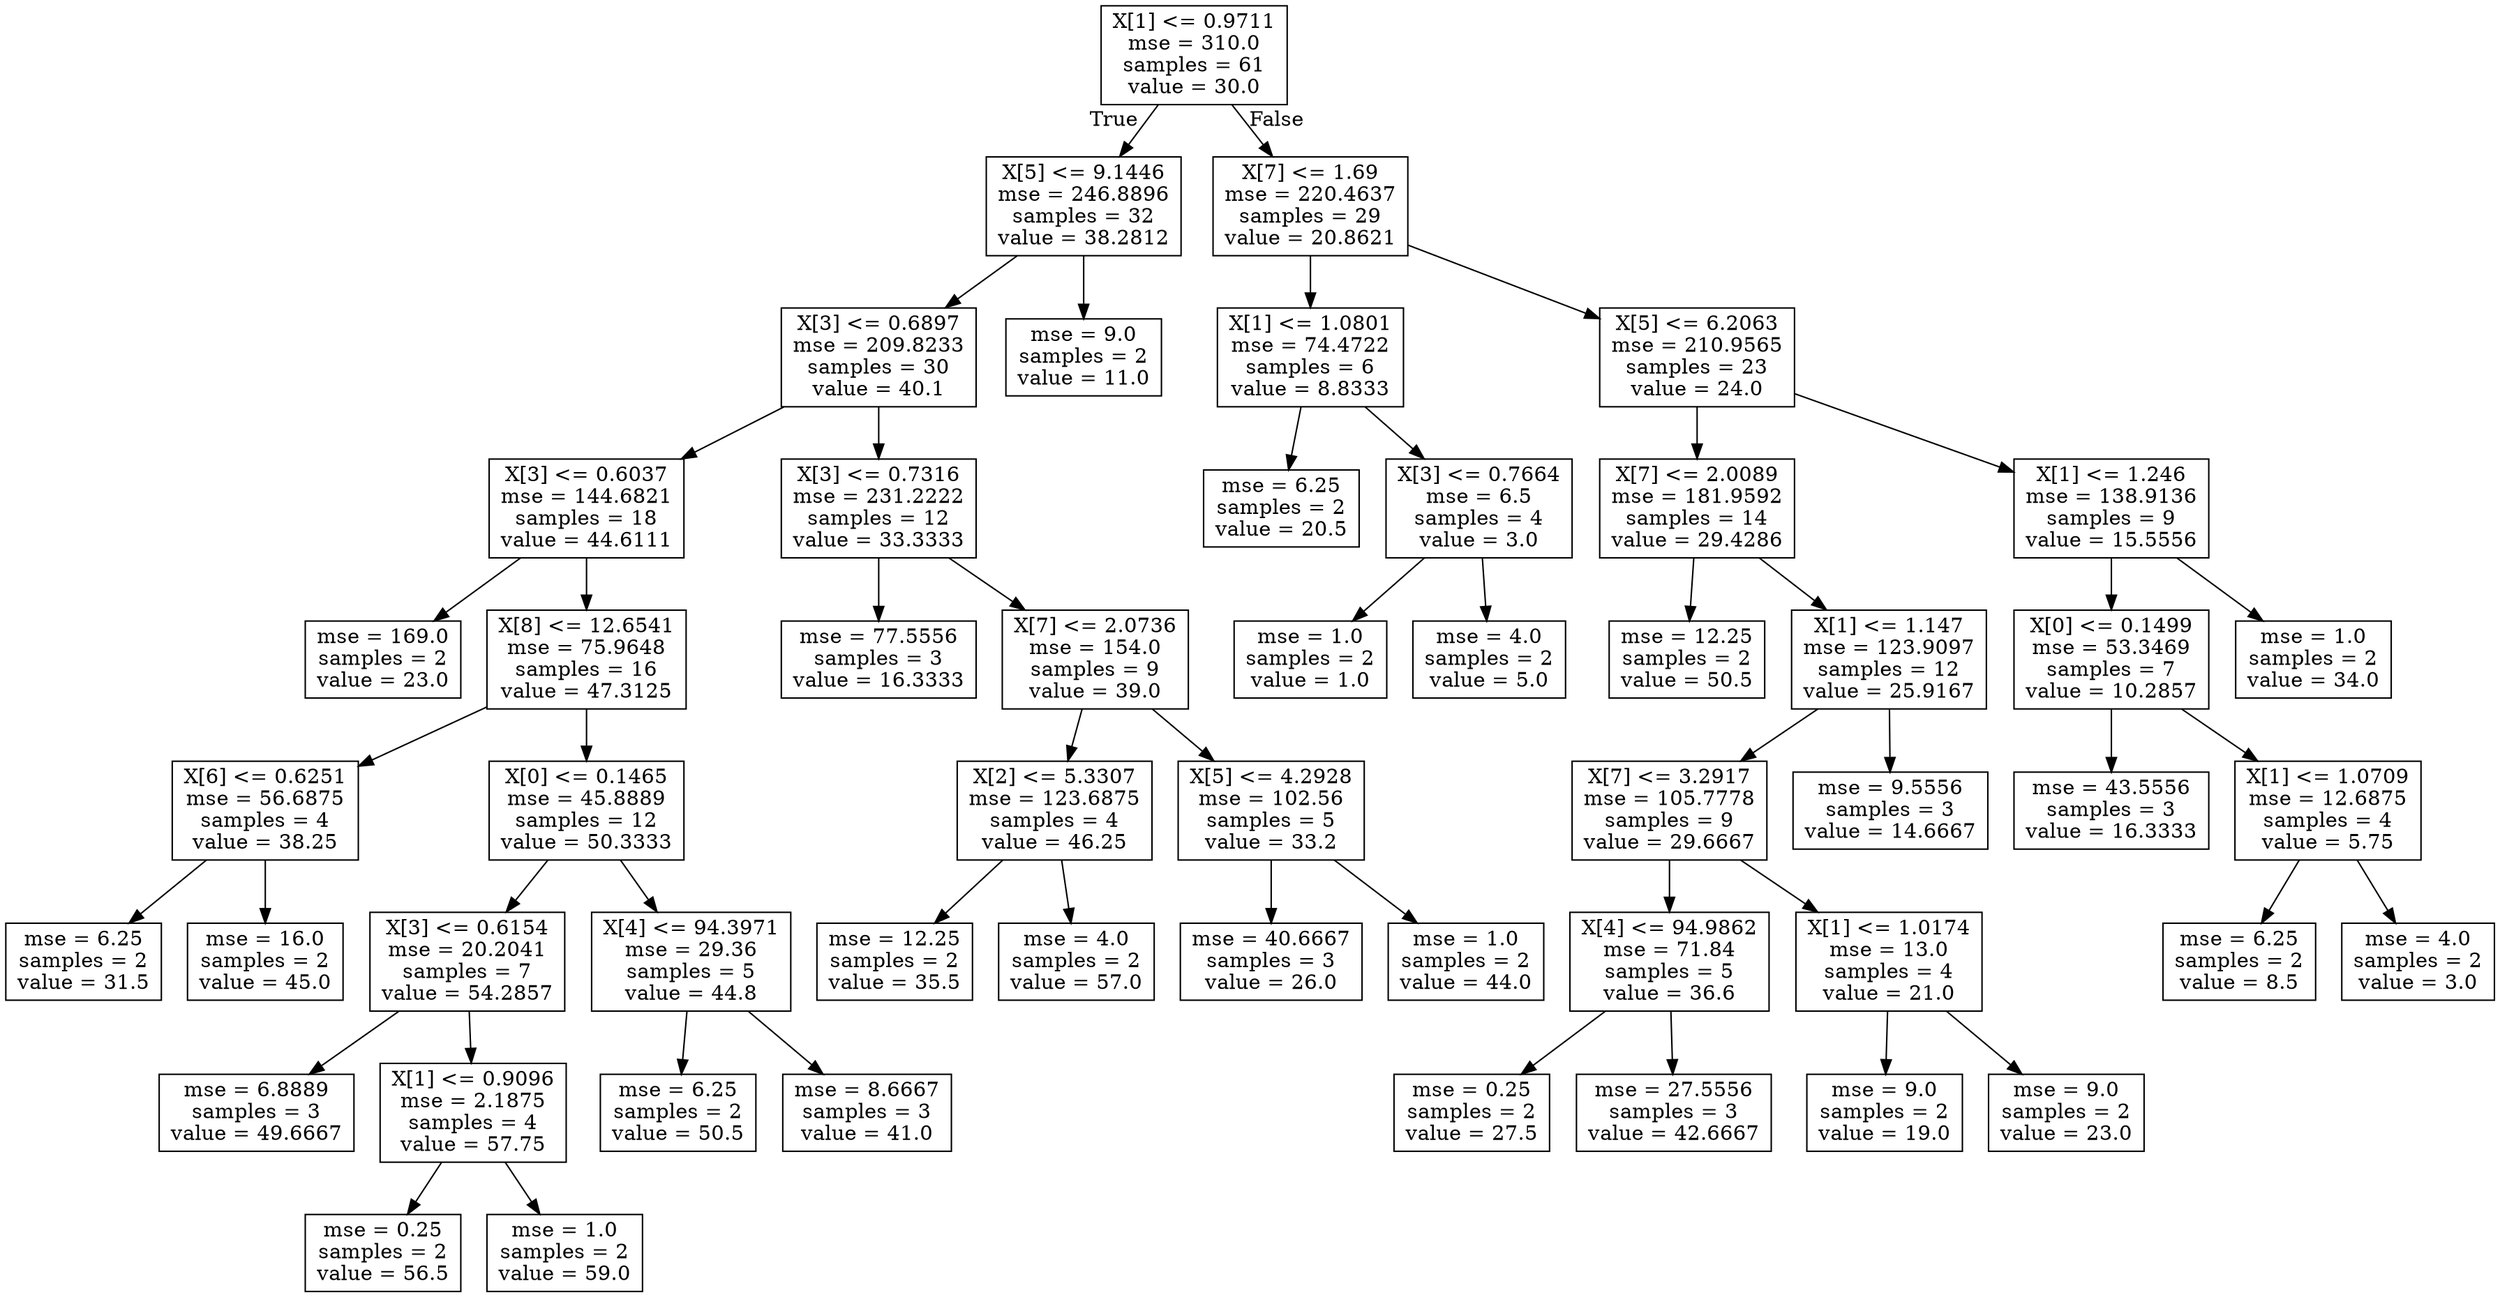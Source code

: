 digraph Tree {
node [shape=box] ;
0 [label="X[1] <= 0.9711\nmse = 310.0\nsamples = 61\nvalue = 30.0"] ;
1 [label="X[5] <= 9.1446\nmse = 246.8896\nsamples = 32\nvalue = 38.2812"] ;
0 -> 1 [labeldistance=2.5, labelangle=45, headlabel="True"] ;
2 [label="X[3] <= 0.6897\nmse = 209.8233\nsamples = 30\nvalue = 40.1"] ;
1 -> 2 ;
3 [label="X[3] <= 0.6037\nmse = 144.6821\nsamples = 18\nvalue = 44.6111"] ;
2 -> 3 ;
4 [label="mse = 169.0\nsamples = 2\nvalue = 23.0"] ;
3 -> 4 ;
5 [label="X[8] <= 12.6541\nmse = 75.9648\nsamples = 16\nvalue = 47.3125"] ;
3 -> 5 ;
6 [label="X[6] <= 0.6251\nmse = 56.6875\nsamples = 4\nvalue = 38.25"] ;
5 -> 6 ;
7 [label="mse = 6.25\nsamples = 2\nvalue = 31.5"] ;
6 -> 7 ;
8 [label="mse = 16.0\nsamples = 2\nvalue = 45.0"] ;
6 -> 8 ;
9 [label="X[0] <= 0.1465\nmse = 45.8889\nsamples = 12\nvalue = 50.3333"] ;
5 -> 9 ;
10 [label="X[3] <= 0.6154\nmse = 20.2041\nsamples = 7\nvalue = 54.2857"] ;
9 -> 10 ;
11 [label="mse = 6.8889\nsamples = 3\nvalue = 49.6667"] ;
10 -> 11 ;
12 [label="X[1] <= 0.9096\nmse = 2.1875\nsamples = 4\nvalue = 57.75"] ;
10 -> 12 ;
13 [label="mse = 0.25\nsamples = 2\nvalue = 56.5"] ;
12 -> 13 ;
14 [label="mse = 1.0\nsamples = 2\nvalue = 59.0"] ;
12 -> 14 ;
15 [label="X[4] <= 94.3971\nmse = 29.36\nsamples = 5\nvalue = 44.8"] ;
9 -> 15 ;
16 [label="mse = 6.25\nsamples = 2\nvalue = 50.5"] ;
15 -> 16 ;
17 [label="mse = 8.6667\nsamples = 3\nvalue = 41.0"] ;
15 -> 17 ;
18 [label="X[3] <= 0.7316\nmse = 231.2222\nsamples = 12\nvalue = 33.3333"] ;
2 -> 18 ;
19 [label="mse = 77.5556\nsamples = 3\nvalue = 16.3333"] ;
18 -> 19 ;
20 [label="X[7] <= 2.0736\nmse = 154.0\nsamples = 9\nvalue = 39.0"] ;
18 -> 20 ;
21 [label="X[2] <= 5.3307\nmse = 123.6875\nsamples = 4\nvalue = 46.25"] ;
20 -> 21 ;
22 [label="mse = 12.25\nsamples = 2\nvalue = 35.5"] ;
21 -> 22 ;
23 [label="mse = 4.0\nsamples = 2\nvalue = 57.0"] ;
21 -> 23 ;
24 [label="X[5] <= 4.2928\nmse = 102.56\nsamples = 5\nvalue = 33.2"] ;
20 -> 24 ;
25 [label="mse = 40.6667\nsamples = 3\nvalue = 26.0"] ;
24 -> 25 ;
26 [label="mse = 1.0\nsamples = 2\nvalue = 44.0"] ;
24 -> 26 ;
27 [label="mse = 9.0\nsamples = 2\nvalue = 11.0"] ;
1 -> 27 ;
28 [label="X[7] <= 1.69\nmse = 220.4637\nsamples = 29\nvalue = 20.8621"] ;
0 -> 28 [labeldistance=2.5, labelangle=-45, headlabel="False"] ;
29 [label="X[1] <= 1.0801\nmse = 74.4722\nsamples = 6\nvalue = 8.8333"] ;
28 -> 29 ;
30 [label="mse = 6.25\nsamples = 2\nvalue = 20.5"] ;
29 -> 30 ;
31 [label="X[3] <= 0.7664\nmse = 6.5\nsamples = 4\nvalue = 3.0"] ;
29 -> 31 ;
32 [label="mse = 1.0\nsamples = 2\nvalue = 1.0"] ;
31 -> 32 ;
33 [label="mse = 4.0\nsamples = 2\nvalue = 5.0"] ;
31 -> 33 ;
34 [label="X[5] <= 6.2063\nmse = 210.9565\nsamples = 23\nvalue = 24.0"] ;
28 -> 34 ;
35 [label="X[7] <= 2.0089\nmse = 181.9592\nsamples = 14\nvalue = 29.4286"] ;
34 -> 35 ;
36 [label="mse = 12.25\nsamples = 2\nvalue = 50.5"] ;
35 -> 36 ;
37 [label="X[1] <= 1.147\nmse = 123.9097\nsamples = 12\nvalue = 25.9167"] ;
35 -> 37 ;
38 [label="X[7] <= 3.2917\nmse = 105.7778\nsamples = 9\nvalue = 29.6667"] ;
37 -> 38 ;
39 [label="X[4] <= 94.9862\nmse = 71.84\nsamples = 5\nvalue = 36.6"] ;
38 -> 39 ;
40 [label="mse = 0.25\nsamples = 2\nvalue = 27.5"] ;
39 -> 40 ;
41 [label="mse = 27.5556\nsamples = 3\nvalue = 42.6667"] ;
39 -> 41 ;
42 [label="X[1] <= 1.0174\nmse = 13.0\nsamples = 4\nvalue = 21.0"] ;
38 -> 42 ;
43 [label="mse = 9.0\nsamples = 2\nvalue = 19.0"] ;
42 -> 43 ;
44 [label="mse = 9.0\nsamples = 2\nvalue = 23.0"] ;
42 -> 44 ;
45 [label="mse = 9.5556\nsamples = 3\nvalue = 14.6667"] ;
37 -> 45 ;
46 [label="X[1] <= 1.246\nmse = 138.9136\nsamples = 9\nvalue = 15.5556"] ;
34 -> 46 ;
47 [label="X[0] <= 0.1499\nmse = 53.3469\nsamples = 7\nvalue = 10.2857"] ;
46 -> 47 ;
48 [label="mse = 43.5556\nsamples = 3\nvalue = 16.3333"] ;
47 -> 48 ;
49 [label="X[1] <= 1.0709\nmse = 12.6875\nsamples = 4\nvalue = 5.75"] ;
47 -> 49 ;
50 [label="mse = 6.25\nsamples = 2\nvalue = 8.5"] ;
49 -> 50 ;
51 [label="mse = 4.0\nsamples = 2\nvalue = 3.0"] ;
49 -> 51 ;
52 [label="mse = 1.0\nsamples = 2\nvalue = 34.0"] ;
46 -> 52 ;
}